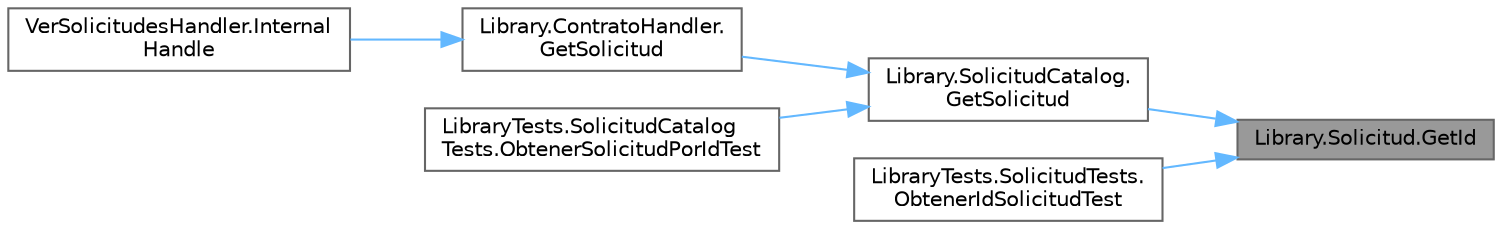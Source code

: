 digraph "Library.Solicitud.GetId"
{
 // INTERACTIVE_SVG=YES
 // LATEX_PDF_SIZE
  bgcolor="transparent";
  edge [fontname=Helvetica,fontsize=10,labelfontname=Helvetica,labelfontsize=10];
  node [fontname=Helvetica,fontsize=10,shape=box,height=0.2,width=0.4];
  rankdir="RL";
  Node1 [label="Library.Solicitud.GetId",height=0.2,width=0.4,color="gray40", fillcolor="grey60", style="filled", fontcolor="black",tooltip="Método para obtener el id de una Solicitud."];
  Node1 -> Node2 [dir="back",color="steelblue1",style="solid"];
  Node2 [label="Library.SolicitudCatalog.\lGetSolicitud",height=0.2,width=0.4,color="grey40", fillcolor="white", style="filled",URL="$classLibrary_1_1SolicitudCatalog.html#a0e97a598341427a7eb17f32de89e45eb",tooltip="Método para obtener una solicitud por id"];
  Node2 -> Node3 [dir="back",color="steelblue1",style="solid"];
  Node3 [label="Library.ContratoHandler.\lGetSolicitud",height=0.2,width=0.4,color="grey40", fillcolor="white", style="filled",URL="$classLibrary_1_1ContratoHandler.html#ad7ea07a39a3d74804c2ba82ef20bc557",tooltip="Método para obtener una solicitud por id"];
  Node3 -> Node4 [dir="back",color="steelblue1",style="solid"];
  Node4 [label="VerSolicitudesHandler.Internal\lHandle",height=0.2,width=0.4,color="grey40", fillcolor="white", style="filled",URL="$classVerSolicitudesHandler.html#a1e63b22d8a14776e4d0e796fd2ce9e85",tooltip="Procesa el mensaje \"Categorias\" y retorna true; retorna false en caso contrario."];
  Node2 -> Node5 [dir="back",color="steelblue1",style="solid"];
  Node5 [label="LibraryTests.SolicitudCatalog\lTests.ObtenerSolicitudPorIdTest",height=0.2,width=0.4,color="grey40", fillcolor="white", style="filled",URL="$classLibraryTests_1_1SolicitudCatalogTests.html#a71262b42fa65f30a6548046194253754",tooltip="Test para cuando se quiere obtener una solicitud por un valor de id."];
  Node1 -> Node6 [dir="back",color="steelblue1",style="solid"];
  Node6 [label="LibraryTests.SolicitudTests.\lObtenerIdSolicitudTest",height=0.2,width=0.4,color="grey40", fillcolor="white", style="filled",URL="$classLibraryTests_1_1SolicitudTests.html#a465b483a7d703a7b5d751f29ff152d69",tooltip="Test para obtener una solicitud por id."];
}
